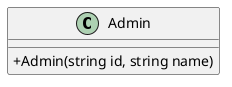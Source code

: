 @startuml Admin
!startsub Admin
skinparam ClassAttributeIconSize 0

class Admin {
    +Admin(string id, string name)
}

!endsub
@enduml